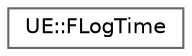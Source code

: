 digraph "Graphical Class Hierarchy"
{
 // INTERACTIVE_SVG=YES
 // LATEX_PDF_SIZE
  bgcolor="transparent";
  edge [fontname=Helvetica,fontsize=10,labelfontname=Helvetica,labelfontsize=10];
  node [fontname=Helvetica,fontsize=10,shape=box,height=0.2,width=0.4];
  rankdir="LR";
  Node0 [id="Node000000",label="UE::FLogTime",height=0.2,width=0.4,color="grey40", fillcolor="white", style="filled",URL="$d7/d8b/classUE_1_1FLogTime.html",tooltip="Time that a log event occurred."];
}
